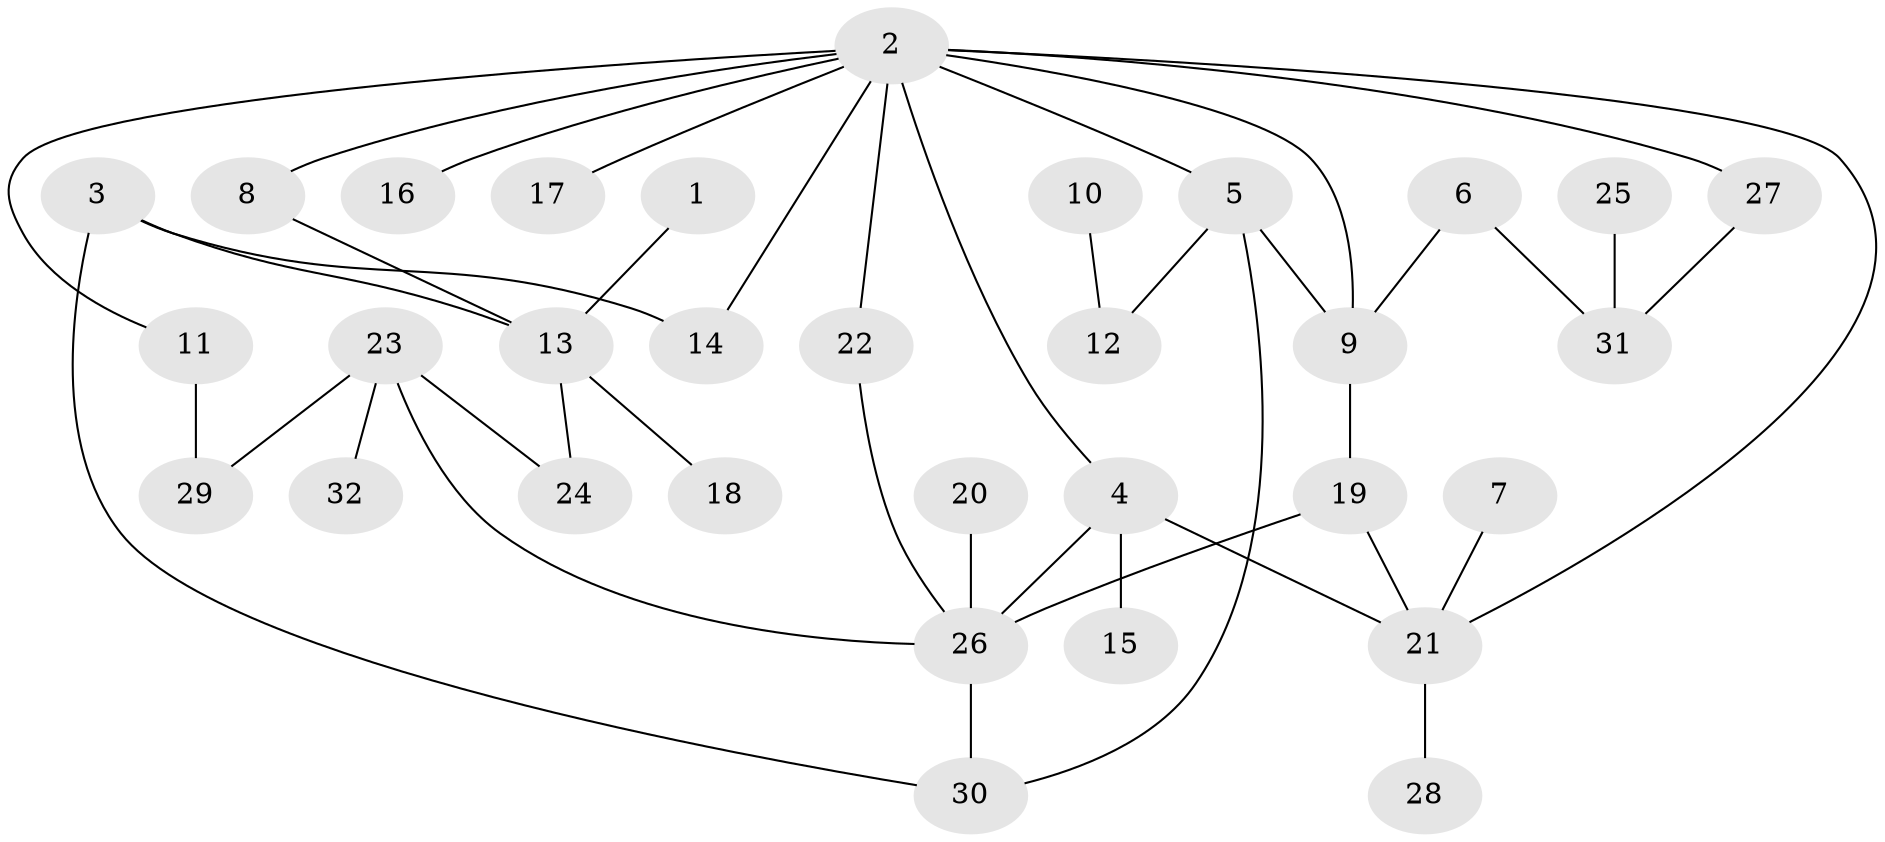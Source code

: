 // original degree distribution, {6: 0.046875, 3: 0.25, 4: 0.078125, 5: 0.015625, 2: 0.3125, 1: 0.296875}
// Generated by graph-tools (version 1.1) at 2025/25/03/09/25 03:25:25]
// undirected, 32 vertices, 42 edges
graph export_dot {
graph [start="1"]
  node [color=gray90,style=filled];
  1;
  2;
  3;
  4;
  5;
  6;
  7;
  8;
  9;
  10;
  11;
  12;
  13;
  14;
  15;
  16;
  17;
  18;
  19;
  20;
  21;
  22;
  23;
  24;
  25;
  26;
  27;
  28;
  29;
  30;
  31;
  32;
  1 -- 13 [weight=1.0];
  2 -- 4 [weight=1.0];
  2 -- 5 [weight=1.0];
  2 -- 8 [weight=1.0];
  2 -- 9 [weight=1.0];
  2 -- 11 [weight=1.0];
  2 -- 14 [weight=1.0];
  2 -- 16 [weight=1.0];
  2 -- 17 [weight=1.0];
  2 -- 21 [weight=1.0];
  2 -- 22 [weight=1.0];
  2 -- 27 [weight=1.0];
  3 -- 13 [weight=1.0];
  3 -- 14 [weight=1.0];
  3 -- 30 [weight=1.0];
  4 -- 15 [weight=1.0];
  4 -- 21 [weight=1.0];
  4 -- 26 [weight=1.0];
  5 -- 9 [weight=1.0];
  5 -- 12 [weight=1.0];
  5 -- 30 [weight=1.0];
  6 -- 9 [weight=1.0];
  6 -- 31 [weight=1.0];
  7 -- 21 [weight=1.0];
  8 -- 13 [weight=1.0];
  9 -- 19 [weight=1.0];
  10 -- 12 [weight=1.0];
  11 -- 29 [weight=1.0];
  13 -- 18 [weight=1.0];
  13 -- 24 [weight=1.0];
  19 -- 21 [weight=1.0];
  19 -- 26 [weight=1.0];
  20 -- 26 [weight=2.0];
  21 -- 28 [weight=1.0];
  22 -- 26 [weight=1.0];
  23 -- 24 [weight=1.0];
  23 -- 26 [weight=1.0];
  23 -- 29 [weight=1.0];
  23 -- 32 [weight=1.0];
  25 -- 31 [weight=1.0];
  26 -- 30 [weight=1.0];
  27 -- 31 [weight=1.0];
}
